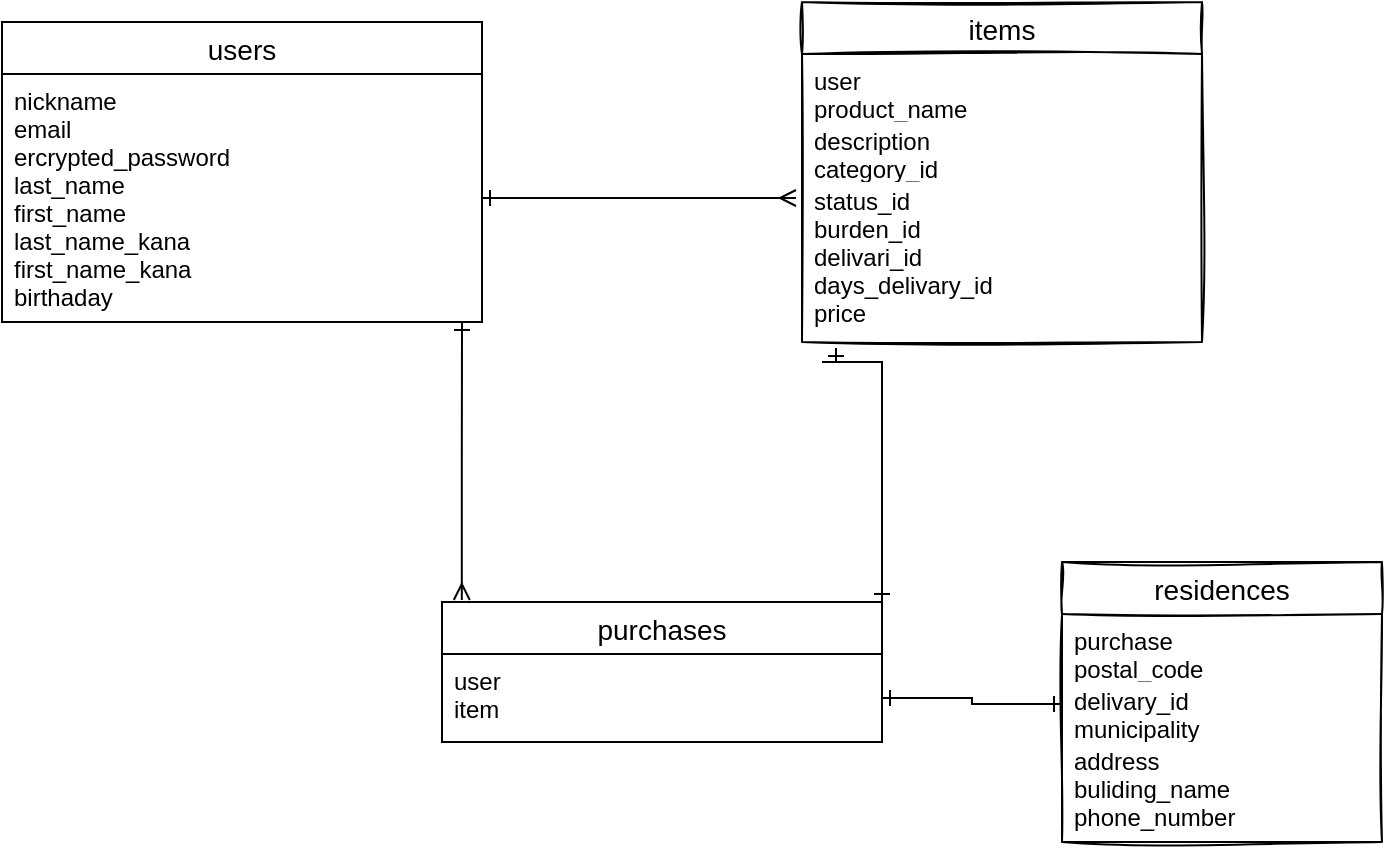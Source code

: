 <mxfile>
    <diagram id="cMqnLuqRB1OYE8SAcWG7" name="ページ1">
        <mxGraphModel dx="646" dy="552" grid="1" gridSize="10" guides="1" tooltips="1" connect="1" arrows="1" fold="1" page="1" pageScale="1" pageWidth="827" pageHeight="1169" math="0" shadow="0">
            <root>
                <mxCell id="0"/>
                <mxCell id="1" parent="0"/>
                <object label="users" users="" nickname="" encrypted_rassword="password" last_name="" first_name="" last_name_kana="" first_name_kana="" id="27">
                    <mxCell style="swimlane;fontStyle=0;childLayout=stackLayout;horizontal=1;startSize=26;horizontalStack=0;resizeParent=1;resizeParentMax=0;resizeLast=0;collapsible=1;marginBottom=0;align=center;fontSize=14;" parent="1" vertex="1">
                        <mxGeometry x="120" y="130" width="240" height="150" as="geometry">
                            <mxRectangle x="80" y="120" width="50" height="26" as="alternateBounds"/>
                        </mxGeometry>
                    </mxCell>
                </object>
                <object label="nickname&#10;email&#10;ercrypted_password&#10;last_name&#10;first_name&#10;last_name_kana&#10;first_name_kana&#10;birthaday" id="30">
                    <mxCell style="text;strokeColor=none;fillColor=none;spacingLeft=4;spacingRight=4;overflow=hidden;rotatable=0;points=[[0,0.5],[1,0.5]];portConstraint=eastwest;fontSize=12;" parent="27" vertex="1">
                        <mxGeometry y="26" width="240" height="124" as="geometry"/>
                    </mxCell>
                </object>
                <mxCell id="153" style="edgeStyle=orthogonalEdgeStyle;rounded=0;orthogonalLoop=1;jettySize=auto;html=1;exitX=1;exitY=0;exitDx=0;exitDy=0;endArrow=ERone;endFill=1;entryX=0.085;entryY=1.036;entryDx=0;entryDy=0;entryPerimeter=0;startArrow=ERone;startFill=0;" edge="1" parent="1" source="132" target="147">
                    <mxGeometry relative="1" as="geometry">
                        <mxPoint x="510" y="290" as="targetPoint"/>
                        <Array as="points">
                            <mxPoint x="530" y="300"/>
                            <mxPoint x="530" y="300"/>
                        </Array>
                    </mxGeometry>
                </mxCell>
                <mxCell id="160" style="edgeStyle=orthogonalEdgeStyle;rounded=0;orthogonalLoop=1;jettySize=auto;html=1;exitX=0.045;exitY=-0.014;exitDx=0;exitDy=0;startArrow=ERmany;startFill=0;endArrow=ERone;endFill=1;exitPerimeter=0;" edge="1" parent="1" source="132">
                    <mxGeometry relative="1" as="geometry">
                        <mxPoint x="350" y="280" as="targetPoint"/>
                        <Array as="points"/>
                    </mxGeometry>
                </mxCell>
                <mxCell id="132" value="purchases" style="swimlane;fontStyle=0;childLayout=stackLayout;horizontal=1;startSize=26;horizontalStack=0;resizeParent=1;resizeParentMax=0;resizeLast=0;collapsible=1;marginBottom=0;align=center;fontSize=14;sketch=0;" parent="1" vertex="1">
                    <mxGeometry x="340" y="420" width="220" height="70" as="geometry"/>
                </mxCell>
                <mxCell id="133" value="user&#10;item" style="text;strokeColor=none;fillColor=none;spacingLeft=4;spacingRight=4;overflow=hidden;rotatable=0;points=[[0,0.5],[1,0.5]];portConstraint=eastwest;fontSize=12;" parent="132" vertex="1">
                    <mxGeometry y="26" width="220" height="44" as="geometry"/>
                </mxCell>
                <mxCell id="144" value="items" style="swimlane;fontStyle=0;childLayout=stackLayout;horizontal=1;startSize=26;horizontalStack=0;resizeParent=1;resizeParentMax=0;resizeLast=0;collapsible=1;marginBottom=0;align=center;fontSize=14;sketch=1;" vertex="1" parent="1">
                    <mxGeometry x="520" y="120" width="200" height="170" as="geometry"/>
                </mxCell>
                <mxCell id="145" value="user&#10;product_name&#10;" style="text;strokeColor=none;fillColor=none;spacingLeft=4;spacingRight=4;overflow=hidden;rotatable=0;points=[[0,0.5],[1,0.5]];portConstraint=eastwest;fontSize=12;" vertex="1" parent="144">
                    <mxGeometry y="26" width="200" height="30" as="geometry"/>
                </mxCell>
                <mxCell id="146" value="description&#10;category_id&#10;&#10;" style="text;strokeColor=none;fillColor=none;spacingLeft=4;spacingRight=4;overflow=hidden;rotatable=0;points=[[0,0.5],[1,0.5]];portConstraint=eastwest;fontSize=12;" vertex="1" parent="144">
                    <mxGeometry y="56" width="200" height="30" as="geometry"/>
                </mxCell>
                <mxCell id="147" value="status_id&#10;burden_id&#10;delivari_id&#10;days_delivary_id&#10;price" style="text;strokeColor=none;fillColor=none;spacingLeft=4;spacingRight=4;overflow=hidden;rotatable=0;points=[[0,0.5],[1,0.5]];portConstraint=eastwest;fontSize=12;" vertex="1" parent="144">
                    <mxGeometry y="86" width="200" height="84" as="geometry"/>
                </mxCell>
                <mxCell id="148" value="residences" style="swimlane;fontStyle=0;childLayout=stackLayout;horizontal=1;startSize=26;horizontalStack=0;resizeParent=1;resizeParentMax=0;resizeLast=0;collapsible=1;marginBottom=0;align=center;fontSize=14;sketch=1;" vertex="1" parent="1">
                    <mxGeometry x="650" y="400" width="160" height="140" as="geometry"/>
                </mxCell>
                <mxCell id="149" value="purchase&#10;postal_code&#10;" style="text;strokeColor=none;fillColor=none;spacingLeft=4;spacingRight=4;overflow=hidden;rotatable=0;points=[[0,0.5],[1,0.5]];portConstraint=eastwest;fontSize=12;" vertex="1" parent="148">
                    <mxGeometry y="26" width="160" height="30" as="geometry"/>
                </mxCell>
                <mxCell id="150" value="delivary_id&#10;municipality" style="text;strokeColor=none;fillColor=none;spacingLeft=4;spacingRight=4;overflow=hidden;rotatable=0;points=[[0,0.5],[1,0.5]];portConstraint=eastwest;fontSize=12;" vertex="1" parent="148">
                    <mxGeometry y="56" width="160" height="30" as="geometry"/>
                </mxCell>
                <mxCell id="151" value="address&#10;buliding_name&#10;phone_number" style="text;strokeColor=none;fillColor=none;spacingLeft=4;spacingRight=4;overflow=hidden;rotatable=0;points=[[0,0.5],[1,0.5]];portConstraint=eastwest;fontSize=12;" vertex="1" parent="148">
                    <mxGeometry y="86" width="160" height="54" as="geometry"/>
                </mxCell>
                <mxCell id="152" style="edgeStyle=orthogonalEdgeStyle;rounded=0;orthogonalLoop=1;jettySize=auto;html=1;exitX=1;exitY=0.5;exitDx=0;exitDy=0;endArrow=ERmany;endFill=0;startArrow=ERone;startFill=0;" edge="1" parent="1" source="30">
                    <mxGeometry relative="1" as="geometry">
                        <mxPoint x="517" y="218" as="targetPoint"/>
                        <Array as="points">
                            <mxPoint x="517" y="218"/>
                        </Array>
                    </mxGeometry>
                </mxCell>
                <mxCell id="161" style="edgeStyle=orthogonalEdgeStyle;rounded=0;orthogonalLoop=1;jettySize=auto;html=1;exitX=1;exitY=0.5;exitDx=0;exitDy=0;entryX=0;entryY=0.5;entryDx=0;entryDy=0;startArrow=ERone;startFill=0;endArrow=ERone;endFill=1;" edge="1" parent="1" source="133" target="150">
                    <mxGeometry relative="1" as="geometry">
                        <Array as="points">
                            <mxPoint x="605" y="468"/>
                            <mxPoint x="605" y="471"/>
                        </Array>
                    </mxGeometry>
                </mxCell>
            </root>
        </mxGraphModel>
    </diagram>
</mxfile>